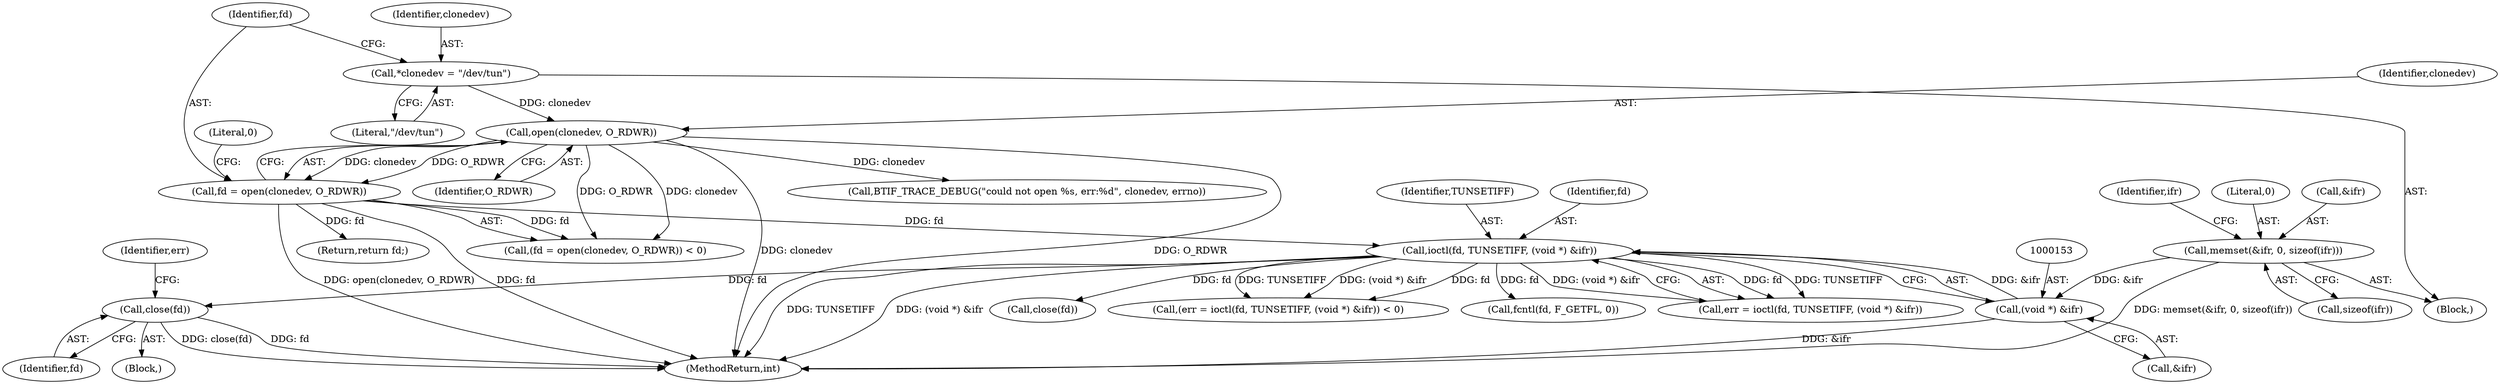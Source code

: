 digraph "0_Android_472271b153c5dc53c28beac55480a8d8434b2d5c_22@API" {
"1000163" [label="(Call,close(fd))"];
"1000149" [label="(Call,ioctl(fd, TUNSETIFF, (void *) &ifr))"];
"1000113" [label="(Call,fd = open(clonedev, O_RDWR))"];
"1000115" [label="(Call,open(clonedev, O_RDWR))"];
"1000108" [label="(Call,*clonedev = \"/dev/tun\")"];
"1000152" [label="(Call,(void *) &ifr)"];
"1000126" [label="(Call,memset(&ifr, 0, sizeof(ifr)))"];
"1000177" [label="(Call,fcntl(fd, F_GETFL, 0))"];
"1000110" [label="(Literal,\"/dev/tun\")"];
"1000154" [label="(Call,&ifr)"];
"1000129" [label="(Literal,0)"];
"1000117" [label="(Identifier,O_RDWR)"];
"1000116" [label="(Identifier,clonedev)"];
"1000109" [label="(Identifier,clonedev)"];
"1000113" [label="(Call,fd = open(clonedev, O_RDWR))"];
"1000147" [label="(Call,err = ioctl(fd, TUNSETIFF, (void *) &ifr))"];
"1000112" [label="(Call,(fd = open(clonedev, O_RDWR)) < 0)"];
"1000192" [label="(Call,close(fd))"];
"1000103" [label="(Block,)"];
"1000130" [label="(Call,sizeof(ifr))"];
"1000127" [label="(Call,&ifr)"];
"1000151" [label="(Identifier,TUNSETIFF)"];
"1000152" [label="(Call,(void *) &ifr)"];
"1000146" [label="(Call,(err = ioctl(fd, TUNSETIFF, (void *) &ifr)) < 0)"];
"1000114" [label="(Identifier,fd)"];
"1000124" [label="(Return,return fd;)"];
"1000118" [label="(Literal,0)"];
"1000149" [label="(Call,ioctl(fd, TUNSETIFF, (void *) &ifr))"];
"1000164" [label="(Identifier,fd)"];
"1000163" [label="(Call,close(fd))"];
"1000196" [label="(MethodReturn,int)"];
"1000166" [label="(Identifier,err)"];
"1000157" [label="(Block,)"];
"1000150" [label="(Identifier,fd)"];
"1000108" [label="(Call,*clonedev = \"/dev/tun\")"];
"1000120" [label="(Call,BTIF_TRACE_DEBUG(\"could not open %s, err:%d\", clonedev, errno))"];
"1000134" [label="(Identifier,ifr)"];
"1000115" [label="(Call,open(clonedev, O_RDWR))"];
"1000126" [label="(Call,memset(&ifr, 0, sizeof(ifr)))"];
"1000163" -> "1000157"  [label="AST: "];
"1000163" -> "1000164"  [label="CFG: "];
"1000164" -> "1000163"  [label="AST: "];
"1000166" -> "1000163"  [label="CFG: "];
"1000163" -> "1000196"  [label="DDG: fd"];
"1000163" -> "1000196"  [label="DDG: close(fd)"];
"1000149" -> "1000163"  [label="DDG: fd"];
"1000149" -> "1000147"  [label="AST: "];
"1000149" -> "1000152"  [label="CFG: "];
"1000150" -> "1000149"  [label="AST: "];
"1000151" -> "1000149"  [label="AST: "];
"1000152" -> "1000149"  [label="AST: "];
"1000147" -> "1000149"  [label="CFG: "];
"1000149" -> "1000196"  [label="DDG: TUNSETIFF"];
"1000149" -> "1000196"  [label="DDG: (void *) &ifr"];
"1000149" -> "1000146"  [label="DDG: fd"];
"1000149" -> "1000146"  [label="DDG: TUNSETIFF"];
"1000149" -> "1000146"  [label="DDG: (void *) &ifr"];
"1000149" -> "1000147"  [label="DDG: fd"];
"1000149" -> "1000147"  [label="DDG: TUNSETIFF"];
"1000149" -> "1000147"  [label="DDG: (void *) &ifr"];
"1000113" -> "1000149"  [label="DDG: fd"];
"1000152" -> "1000149"  [label="DDG: &ifr"];
"1000149" -> "1000177"  [label="DDG: fd"];
"1000149" -> "1000192"  [label="DDG: fd"];
"1000113" -> "1000112"  [label="AST: "];
"1000113" -> "1000115"  [label="CFG: "];
"1000114" -> "1000113"  [label="AST: "];
"1000115" -> "1000113"  [label="AST: "];
"1000118" -> "1000113"  [label="CFG: "];
"1000113" -> "1000196"  [label="DDG: fd"];
"1000113" -> "1000196"  [label="DDG: open(clonedev, O_RDWR)"];
"1000113" -> "1000112"  [label="DDG: fd"];
"1000115" -> "1000113"  [label="DDG: clonedev"];
"1000115" -> "1000113"  [label="DDG: O_RDWR"];
"1000113" -> "1000124"  [label="DDG: fd"];
"1000115" -> "1000117"  [label="CFG: "];
"1000116" -> "1000115"  [label="AST: "];
"1000117" -> "1000115"  [label="AST: "];
"1000115" -> "1000196"  [label="DDG: O_RDWR"];
"1000115" -> "1000196"  [label="DDG: clonedev"];
"1000115" -> "1000112"  [label="DDG: clonedev"];
"1000115" -> "1000112"  [label="DDG: O_RDWR"];
"1000108" -> "1000115"  [label="DDG: clonedev"];
"1000115" -> "1000120"  [label="DDG: clonedev"];
"1000108" -> "1000103"  [label="AST: "];
"1000108" -> "1000110"  [label="CFG: "];
"1000109" -> "1000108"  [label="AST: "];
"1000110" -> "1000108"  [label="AST: "];
"1000114" -> "1000108"  [label="CFG: "];
"1000152" -> "1000154"  [label="CFG: "];
"1000153" -> "1000152"  [label="AST: "];
"1000154" -> "1000152"  [label="AST: "];
"1000152" -> "1000196"  [label="DDG: &ifr"];
"1000126" -> "1000152"  [label="DDG: &ifr"];
"1000126" -> "1000103"  [label="AST: "];
"1000126" -> "1000130"  [label="CFG: "];
"1000127" -> "1000126"  [label="AST: "];
"1000129" -> "1000126"  [label="AST: "];
"1000130" -> "1000126"  [label="AST: "];
"1000134" -> "1000126"  [label="CFG: "];
"1000126" -> "1000196"  [label="DDG: memset(&ifr, 0, sizeof(ifr))"];
}
